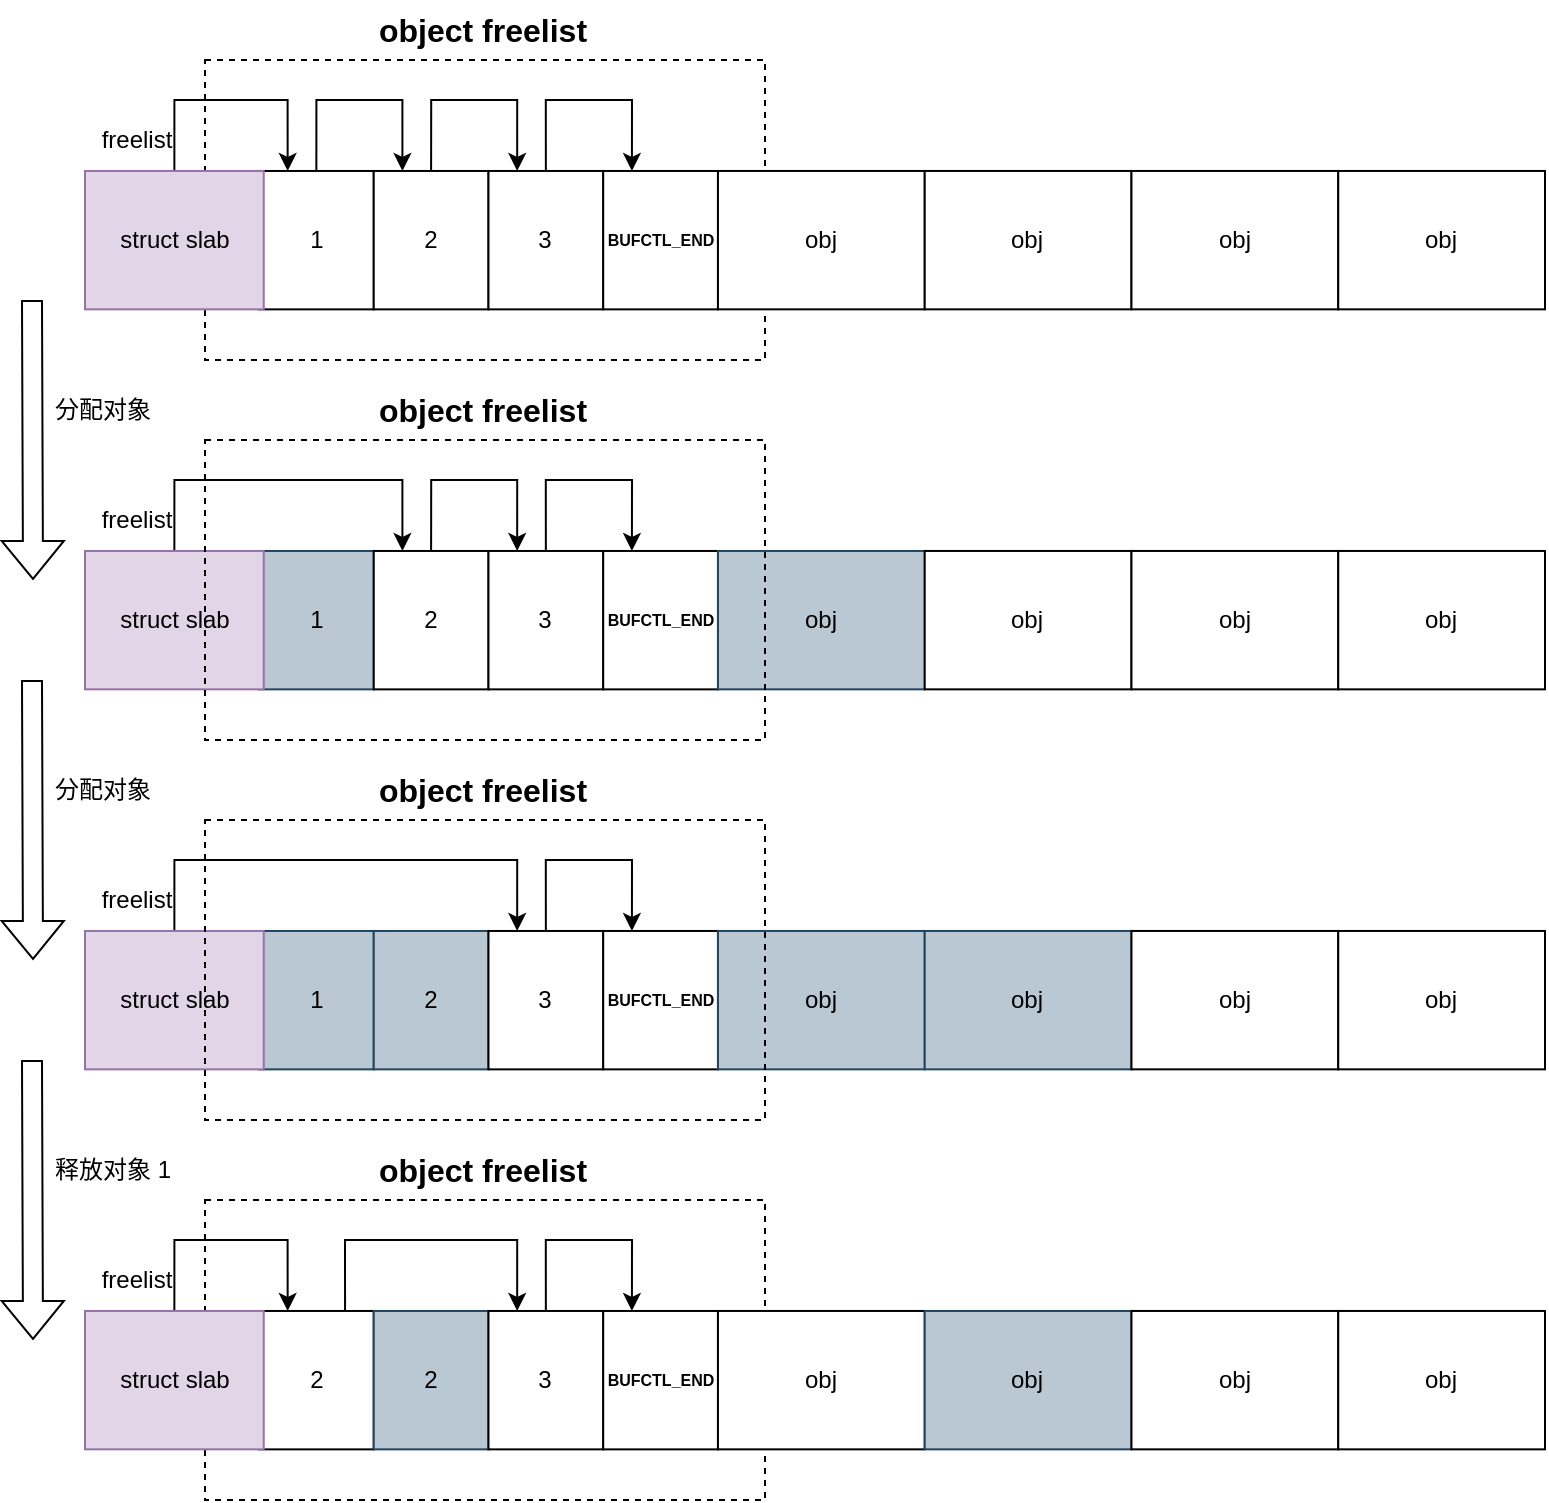 <mxfile version="21.2.1" type="device">
  <diagram name="第 1 页" id="Hbno2fDkqKCS5P1C41o5">
    <mxGraphModel dx="1115" dy="753" grid="1" gridSize="10" guides="1" tooltips="1" connect="1" arrows="1" fold="1" page="1" pageScale="1" pageWidth="827" pageHeight="1169" math="0" shadow="0">
      <root>
        <mxCell id="0" />
        <mxCell id="1" parent="0" />
        <mxCell id="fjvxwCez0zUWq7b_aYz9-40" value="" style="rounded=0;labelBackgroundColor=none;fontFamily=宋体;fillColor=none;dashed=1;" vertex="1" parent="1">
          <mxGeometry x="106.5" y="100" width="280" height="150" as="geometry" />
        </mxCell>
        <mxCell id="fjvxwCez0zUWq7b_aYz9-109" value="" style="rounded=0;labelBackgroundColor=none;fontFamily=宋体;fillColor=none;dashed=1;movable=1;resizable=1;rotatable=1;deletable=1;editable=1;locked=0;connectable=1;" vertex="1" parent="1">
          <mxGeometry x="106.5" y="670" width="280" height="150" as="geometry" />
        </mxCell>
        <mxCell id="fjvxwCez0zUWq7b_aYz9-2" value="1" style="rounded=0;whiteSpace=wrap;html=1;shadow=0;container=0;" vertex="1" parent="1">
          <mxGeometry x="133.5" y="155.484" width="57.371" height="69.194" as="geometry" />
        </mxCell>
        <mxCell id="fjvxwCez0zUWq7b_aYz9-3" value="2" style="rounded=0;whiteSpace=wrap;html=1;shadow=0;container=0;" vertex="1" parent="1">
          <mxGeometry x="190.871" y="155.484" width="57.371" height="69.194" as="geometry" />
        </mxCell>
        <mxCell id="fjvxwCez0zUWq7b_aYz9-5" style="edgeStyle=orthogonalEdgeStyle;rounded=0;orthogonalLoop=1;jettySize=auto;html=1;exitX=0.5;exitY=0;exitDx=0;exitDy=0;entryX=0.25;entryY=0;entryDx=0;entryDy=0;" edge="1" parent="1" source="fjvxwCez0zUWq7b_aYz9-2" target="fjvxwCez0zUWq7b_aYz9-3">
          <mxGeometry relative="1" as="geometry">
            <Array as="points">
              <mxPoint x="162.185" y="120" />
              <mxPoint x="205.213" y="120" />
            </Array>
          </mxGeometry>
        </mxCell>
        <mxCell id="fjvxwCez0zUWq7b_aYz9-6" value="3" style="rounded=0;whiteSpace=wrap;html=1;shadow=0;container=0;" vertex="1" parent="1">
          <mxGeometry x="248.242" y="155.484" width="57.371" height="69.194" as="geometry" />
        </mxCell>
        <mxCell id="fjvxwCez0zUWq7b_aYz9-8" style="edgeStyle=orthogonalEdgeStyle;rounded=0;orthogonalLoop=1;jettySize=auto;html=1;exitX=0.5;exitY=0;exitDx=0;exitDy=0;entryX=0.25;entryY=0;entryDx=0;entryDy=0;" edge="1" parent="1" source="fjvxwCez0zUWq7b_aYz9-3" target="fjvxwCez0zUWq7b_aYz9-6">
          <mxGeometry relative="1" as="geometry">
            <Array as="points">
              <mxPoint x="219.556" y="120" />
              <mxPoint x="262.584" y="120" />
            </Array>
          </mxGeometry>
        </mxCell>
        <mxCell id="fjvxwCez0zUWq7b_aYz9-9" value="&lt;p style=&quot;line-height: 120%;&quot;&gt;&lt;font style=&quot;font-size: 8px;&quot;&gt;&lt;b&gt;BUFCTL_END&lt;/b&gt;&lt;/font&gt;&lt;/p&gt;" style="rounded=0;whiteSpace=wrap;html=1;shadow=0;container=0;" vertex="1" parent="1">
          <mxGeometry x="305.612" y="155.484" width="57.371" height="69.194" as="geometry" />
        </mxCell>
        <mxCell id="fjvxwCez0zUWq7b_aYz9-10" style="edgeStyle=orthogonalEdgeStyle;rounded=0;orthogonalLoop=1;jettySize=auto;html=1;exitX=0.5;exitY=0;exitDx=0;exitDy=0;entryX=0.25;entryY=0;entryDx=0;entryDy=0;" edge="1" parent="1" source="fjvxwCez0zUWq7b_aYz9-6" target="fjvxwCez0zUWq7b_aYz9-9">
          <mxGeometry relative="1" as="geometry">
            <Array as="points">
              <mxPoint x="276.927" y="120" />
              <mxPoint x="319.955" y="120" />
            </Array>
          </mxGeometry>
        </mxCell>
        <mxCell id="fjvxwCez0zUWq7b_aYz9-12" value="obj" style="rounded=0;whiteSpace=wrap;html=1;shadow=0;movable=1;resizable=1;rotatable=1;deletable=1;editable=1;locked=0;connectable=1;container=0;" vertex="1" parent="1">
          <mxGeometry x="362.98" y="155.48" width="103.38" height="69.19" as="geometry" />
        </mxCell>
        <mxCell id="fjvxwCez0zUWq7b_aYz9-13" value="obj" style="rounded=0;whiteSpace=wrap;html=1;shadow=0;movable=1;resizable=1;rotatable=1;deletable=1;editable=1;locked=0;connectable=1;container=0;" vertex="1" parent="1">
          <mxGeometry x="466.36" y="155.48" width="103.38" height="69.19" as="geometry" />
        </mxCell>
        <mxCell id="fjvxwCez0zUWq7b_aYz9-14" value="obj" style="rounded=0;whiteSpace=wrap;html=1;shadow=0;movable=1;resizable=1;rotatable=1;deletable=1;editable=1;locked=0;connectable=1;container=0;" vertex="1" parent="1">
          <mxGeometry x="569.74" y="155.48" width="103.38" height="69.19" as="geometry" />
        </mxCell>
        <mxCell id="fjvxwCez0zUWq7b_aYz9-15" value="obj" style="rounded=0;whiteSpace=wrap;html=1;shadow=0;movable=1;resizable=1;rotatable=1;deletable=1;editable=1;locked=0;connectable=1;container=0;" vertex="1" parent="1">
          <mxGeometry x="673.12" y="155.48" width="103.38" height="69.19" as="geometry" />
        </mxCell>
        <mxCell id="fjvxwCez0zUWq7b_aYz9-16" style="edgeStyle=orthogonalEdgeStyle;rounded=0;orthogonalLoop=1;jettySize=auto;html=1;exitX=0.5;exitY=0;exitDx=0;exitDy=0;entryX=0.25;entryY=0;entryDx=0;entryDy=0;" edge="1" parent="1" source="fjvxwCez0zUWq7b_aYz9-17" target="fjvxwCez0zUWq7b_aYz9-2">
          <mxGeometry relative="1" as="geometry">
            <Array as="points">
              <mxPoint x="91.5" y="120" />
              <mxPoint x="147.5" y="120" />
            </Array>
          </mxGeometry>
        </mxCell>
        <mxCell id="fjvxwCez0zUWq7b_aYz9-17" value="struct slab" style="rounded=0;whiteSpace=wrap;html=1;shadow=0;container=0;fillColor=#e1d5e7;strokeColor=#9673a6;" vertex="1" parent="1">
          <mxGeometry x="46.5" y="155.48" width="89.37" height="69.19" as="geometry" />
        </mxCell>
        <mxCell id="fjvxwCez0zUWq7b_aYz9-18" value="freelist" style="text;html=1;align=center;verticalAlign=middle;resizable=0;points=[];autosize=1;strokeColor=none;fillColor=none;" vertex="1" parent="1">
          <mxGeometry x="42" y="125.48" width="60" height="30" as="geometry" />
        </mxCell>
        <mxCell id="fjvxwCez0zUWq7b_aYz9-19" value="&lt;b&gt;&lt;font style=&quot;font-size: 16px;&quot;&gt;object freelist&lt;/font&gt;&lt;/b&gt;" style="text;html=1;align=center;verticalAlign=middle;resizable=0;points=[];autosize=1;strokeColor=none;fillColor=none;" vertex="1" parent="1">
          <mxGeometry x="179.5" y="70" width="130" height="30" as="geometry" />
        </mxCell>
        <mxCell id="fjvxwCez0zUWq7b_aYz9-21" value="1" style="rounded=0;whiteSpace=wrap;html=1;shadow=0;container=0;fillColor=#bac8d3;strokeColor=#23445d;" vertex="1" parent="1">
          <mxGeometry x="133.5" y="345.484" width="57.371" height="69.194" as="geometry" />
        </mxCell>
        <mxCell id="fjvxwCez0zUWq7b_aYz9-22" value="2" style="rounded=0;whiteSpace=wrap;html=1;shadow=0;container=0;" vertex="1" parent="1">
          <mxGeometry x="190.871" y="345.484" width="57.371" height="69.194" as="geometry" />
        </mxCell>
        <mxCell id="fjvxwCez0zUWq7b_aYz9-24" value="3" style="rounded=0;whiteSpace=wrap;html=1;shadow=0;container=0;" vertex="1" parent="1">
          <mxGeometry x="248.242" y="345.484" width="57.371" height="69.194" as="geometry" />
        </mxCell>
        <mxCell id="fjvxwCez0zUWq7b_aYz9-26" style="edgeStyle=orthogonalEdgeStyle;rounded=0;orthogonalLoop=1;jettySize=auto;html=1;exitX=0.5;exitY=0;exitDx=0;exitDy=0;entryX=0.25;entryY=0;entryDx=0;entryDy=0;" edge="1" parent="1" source="fjvxwCez0zUWq7b_aYz9-22" target="fjvxwCez0zUWq7b_aYz9-24">
          <mxGeometry relative="1" as="geometry">
            <Array as="points">
              <mxPoint x="219.556" y="310" />
              <mxPoint x="262.584" y="310" />
            </Array>
          </mxGeometry>
        </mxCell>
        <mxCell id="fjvxwCez0zUWq7b_aYz9-27" value="&lt;p style=&quot;line-height: 120%;&quot;&gt;&lt;font style=&quot;font-size: 8px;&quot;&gt;&lt;b&gt;BUFCTL_END&lt;/b&gt;&lt;/font&gt;&lt;/p&gt;" style="rounded=0;whiteSpace=wrap;html=1;shadow=0;container=0;" vertex="1" parent="1">
          <mxGeometry x="305.612" y="345.484" width="57.371" height="69.194" as="geometry" />
        </mxCell>
        <mxCell id="fjvxwCez0zUWq7b_aYz9-28" style="edgeStyle=orthogonalEdgeStyle;rounded=0;orthogonalLoop=1;jettySize=auto;html=1;exitX=0.5;exitY=0;exitDx=0;exitDy=0;entryX=0.25;entryY=0;entryDx=0;entryDy=0;" edge="1" parent="1" source="fjvxwCez0zUWq7b_aYz9-24" target="fjvxwCez0zUWq7b_aYz9-27">
          <mxGeometry relative="1" as="geometry">
            <Array as="points">
              <mxPoint x="276.927" y="310" />
              <mxPoint x="319.955" y="310" />
            </Array>
          </mxGeometry>
        </mxCell>
        <mxCell id="fjvxwCez0zUWq7b_aYz9-30" value="obj" style="rounded=0;whiteSpace=wrap;html=1;shadow=0;movable=1;resizable=1;rotatable=1;deletable=1;editable=1;locked=0;connectable=1;container=0;fillColor=#bac8d3;strokeColor=#23445d;" vertex="1" parent="1">
          <mxGeometry x="362.98" y="345.48" width="103.38" height="69.19" as="geometry" />
        </mxCell>
        <mxCell id="fjvxwCez0zUWq7b_aYz9-31" value="obj" style="rounded=0;whiteSpace=wrap;html=1;shadow=0;movable=1;resizable=1;rotatable=1;deletable=1;editable=1;locked=0;connectable=1;container=0;" vertex="1" parent="1">
          <mxGeometry x="466.36" y="345.48" width="103.38" height="69.19" as="geometry" />
        </mxCell>
        <mxCell id="fjvxwCez0zUWq7b_aYz9-32" value="obj" style="rounded=0;whiteSpace=wrap;html=1;shadow=0;movable=1;resizable=1;rotatable=1;deletable=1;editable=1;locked=0;connectable=1;container=0;" vertex="1" parent="1">
          <mxGeometry x="569.74" y="345.48" width="103.38" height="69.19" as="geometry" />
        </mxCell>
        <mxCell id="fjvxwCez0zUWq7b_aYz9-33" value="obj" style="rounded=0;whiteSpace=wrap;html=1;shadow=0;movable=1;resizable=1;rotatable=1;deletable=1;editable=1;locked=0;connectable=1;container=0;" vertex="1" parent="1">
          <mxGeometry x="673.12" y="345.48" width="103.38" height="69.19" as="geometry" />
        </mxCell>
        <mxCell id="fjvxwCez0zUWq7b_aYz9-34" style="edgeStyle=orthogonalEdgeStyle;rounded=0;orthogonalLoop=1;jettySize=auto;html=1;exitX=0.5;exitY=0;exitDx=0;exitDy=0;entryX=0.25;entryY=0;entryDx=0;entryDy=0;" edge="1" parent="1" source="fjvxwCez0zUWq7b_aYz9-35" target="fjvxwCez0zUWq7b_aYz9-22">
          <mxGeometry relative="1" as="geometry">
            <Array as="points">
              <mxPoint x="91.25" y="310" />
              <mxPoint x="204.25" y="310" />
            </Array>
          </mxGeometry>
        </mxCell>
        <mxCell id="fjvxwCez0zUWq7b_aYz9-35" value="struct slab" style="rounded=0;whiteSpace=wrap;html=1;shadow=0;container=0;fillColor=#e1d5e7;strokeColor=#9673a6;" vertex="1" parent="1">
          <mxGeometry x="46.5" y="345.48" width="89.37" height="69.19" as="geometry" />
        </mxCell>
        <mxCell id="fjvxwCez0zUWq7b_aYz9-36" value="freelist" style="text;html=1;align=center;verticalAlign=middle;resizable=0;points=[];autosize=1;strokeColor=none;fillColor=none;" vertex="1" parent="1">
          <mxGeometry x="42" y="315.48" width="60" height="30" as="geometry" />
        </mxCell>
        <mxCell id="fjvxwCez0zUWq7b_aYz9-37" value="&lt;b&gt;&lt;font style=&quot;font-size: 16px;&quot;&gt;object freelist&lt;/font&gt;&lt;/b&gt;" style="text;html=1;align=center;verticalAlign=middle;resizable=0;points=[];autosize=1;strokeColor=none;fillColor=none;" vertex="1" parent="1">
          <mxGeometry x="179.5" y="260" width="130" height="30" as="geometry" />
        </mxCell>
        <mxCell id="fjvxwCez0zUWq7b_aYz9-41" value="" style="rounded=0;labelBackgroundColor=none;fontFamily=宋体;fillColor=none;dashed=1;movable=1;resizable=1;rotatable=1;deletable=1;editable=1;locked=0;connectable=1;" vertex="1" parent="1">
          <mxGeometry x="106.5" y="290" width="280" height="150" as="geometry" />
        </mxCell>
        <mxCell id="fjvxwCez0zUWq7b_aYz9-43" value="" style="shape=flexArrow;endArrow=classic;html=1;rounded=0;" edge="1" parent="1">
          <mxGeometry width="50" height="50" relative="1" as="geometry">
            <mxPoint x="20" y="220" as="sourcePoint" />
            <mxPoint x="20.5" y="360" as="targetPoint" />
          </mxGeometry>
        </mxCell>
        <mxCell id="fjvxwCez0zUWq7b_aYz9-44" value="分配对象" style="text;html=1;align=center;verticalAlign=middle;resizable=0;points=[];autosize=1;strokeColor=none;fillColor=none;" vertex="1" parent="1">
          <mxGeometry x="20" y="260" width="70" height="30" as="geometry" />
        </mxCell>
        <mxCell id="fjvxwCez0zUWq7b_aYz9-61" value="1" style="rounded=0;whiteSpace=wrap;html=1;shadow=0;container=0;fillColor=#bac8d3;strokeColor=#23445d;" vertex="1" parent="1">
          <mxGeometry x="133.5" y="535.484" width="57.371" height="69.194" as="geometry" />
        </mxCell>
        <mxCell id="fjvxwCez0zUWq7b_aYz9-62" value="2" style="rounded=0;whiteSpace=wrap;html=1;shadow=0;container=0;fillColor=#bac8d3;strokeColor=#23445d;" vertex="1" parent="1">
          <mxGeometry x="190.871" y="535.484" width="57.371" height="69.194" as="geometry" />
        </mxCell>
        <mxCell id="fjvxwCez0zUWq7b_aYz9-63" value="3" style="rounded=0;whiteSpace=wrap;html=1;shadow=0;container=0;" vertex="1" parent="1">
          <mxGeometry x="248.242" y="535.484" width="57.371" height="69.194" as="geometry" />
        </mxCell>
        <mxCell id="fjvxwCez0zUWq7b_aYz9-65" value="&lt;p style=&quot;line-height: 120%;&quot;&gt;&lt;font style=&quot;font-size: 8px;&quot;&gt;&lt;b&gt;BUFCTL_END&lt;/b&gt;&lt;/font&gt;&lt;/p&gt;" style="rounded=0;whiteSpace=wrap;html=1;shadow=0;container=0;" vertex="1" parent="1">
          <mxGeometry x="305.612" y="535.484" width="57.371" height="69.194" as="geometry" />
        </mxCell>
        <mxCell id="fjvxwCez0zUWq7b_aYz9-66" style="edgeStyle=orthogonalEdgeStyle;rounded=0;orthogonalLoop=1;jettySize=auto;html=1;exitX=0.5;exitY=0;exitDx=0;exitDy=0;entryX=0.25;entryY=0;entryDx=0;entryDy=0;" edge="1" parent="1" source="fjvxwCez0zUWq7b_aYz9-63" target="fjvxwCez0zUWq7b_aYz9-65">
          <mxGeometry relative="1" as="geometry">
            <Array as="points">
              <mxPoint x="276.927" y="500" />
              <mxPoint x="319.955" y="500" />
            </Array>
          </mxGeometry>
        </mxCell>
        <mxCell id="fjvxwCez0zUWq7b_aYz9-67" value="obj" style="rounded=0;whiteSpace=wrap;html=1;shadow=0;movable=1;resizable=1;rotatable=1;deletable=1;editable=1;locked=0;connectable=1;container=0;fillColor=#bac8d3;strokeColor=#23445d;" vertex="1" parent="1">
          <mxGeometry x="362.98" y="535.48" width="103.38" height="69.19" as="geometry" />
        </mxCell>
        <mxCell id="fjvxwCez0zUWq7b_aYz9-68" value="obj" style="rounded=0;whiteSpace=wrap;html=1;shadow=0;movable=1;resizable=1;rotatable=1;deletable=1;editable=1;locked=0;connectable=1;container=0;fillColor=#bac8d3;strokeColor=#23445d;" vertex="1" parent="1">
          <mxGeometry x="466.36" y="535.48" width="103.38" height="69.19" as="geometry" />
        </mxCell>
        <mxCell id="fjvxwCez0zUWq7b_aYz9-69" value="obj" style="rounded=0;whiteSpace=wrap;html=1;shadow=0;movable=1;resizable=1;rotatable=1;deletable=1;editable=1;locked=0;connectable=1;container=0;" vertex="1" parent="1">
          <mxGeometry x="569.74" y="535.48" width="103.38" height="69.19" as="geometry" />
        </mxCell>
        <mxCell id="fjvxwCez0zUWq7b_aYz9-70" value="obj" style="rounded=0;whiteSpace=wrap;html=1;shadow=0;movable=1;resizable=1;rotatable=1;deletable=1;editable=1;locked=0;connectable=1;container=0;" vertex="1" parent="1">
          <mxGeometry x="673.12" y="535.48" width="103.38" height="69.19" as="geometry" />
        </mxCell>
        <mxCell id="fjvxwCez0zUWq7b_aYz9-71" style="edgeStyle=orthogonalEdgeStyle;rounded=0;orthogonalLoop=1;jettySize=auto;html=1;exitX=0.5;exitY=0;exitDx=0;exitDy=0;entryX=0.25;entryY=0;entryDx=0;entryDy=0;" edge="1" parent="1" source="fjvxwCez0zUWq7b_aYz9-72" target="fjvxwCez0zUWq7b_aYz9-63">
          <mxGeometry relative="1" as="geometry">
            <Array as="points">
              <mxPoint x="91" y="500" />
              <mxPoint x="263" y="500" />
            </Array>
          </mxGeometry>
        </mxCell>
        <mxCell id="fjvxwCez0zUWq7b_aYz9-72" value="struct slab" style="rounded=0;whiteSpace=wrap;html=1;shadow=0;container=0;fillColor=#e1d5e7;strokeColor=#9673a6;" vertex="1" parent="1">
          <mxGeometry x="46.5" y="535.48" width="89.37" height="69.19" as="geometry" />
        </mxCell>
        <mxCell id="fjvxwCez0zUWq7b_aYz9-73" value="freelist" style="text;html=1;align=center;verticalAlign=middle;resizable=0;points=[];autosize=1;strokeColor=none;fillColor=none;" vertex="1" parent="1">
          <mxGeometry x="42" y="505.48" width="60" height="30" as="geometry" />
        </mxCell>
        <mxCell id="fjvxwCez0zUWq7b_aYz9-74" value="&lt;b&gt;&lt;font style=&quot;font-size: 16px;&quot;&gt;object freelist&lt;/font&gt;&lt;/b&gt;" style="text;html=1;align=center;verticalAlign=middle;resizable=0;points=[];autosize=1;strokeColor=none;fillColor=none;" vertex="1" parent="1">
          <mxGeometry x="179.5" y="450" width="130" height="30" as="geometry" />
        </mxCell>
        <mxCell id="fjvxwCez0zUWq7b_aYz9-76" value="" style="shape=flexArrow;endArrow=classic;html=1;rounded=0;" edge="1" parent="1">
          <mxGeometry width="50" height="50" relative="1" as="geometry">
            <mxPoint x="20" y="410" as="sourcePoint" />
            <mxPoint x="20.5" y="550" as="targetPoint" />
          </mxGeometry>
        </mxCell>
        <mxCell id="fjvxwCez0zUWq7b_aYz9-77" value="分配对象" style="text;html=1;align=center;verticalAlign=middle;resizable=0;points=[];autosize=1;strokeColor=none;fillColor=none;" vertex="1" parent="1">
          <mxGeometry x="20" y="450" width="70" height="30" as="geometry" />
        </mxCell>
        <mxCell id="fjvxwCez0zUWq7b_aYz9-113" style="edgeStyle=orthogonalEdgeStyle;rounded=0;orthogonalLoop=1;jettySize=auto;html=1;exitX=0.75;exitY=0;exitDx=0;exitDy=0;entryX=0.25;entryY=0;entryDx=0;entryDy=0;" edge="1" parent="1" source="fjvxwCez0zUWq7b_aYz9-95" target="fjvxwCez0zUWq7b_aYz9-97">
          <mxGeometry relative="1" as="geometry">
            <Array as="points">
              <mxPoint x="177" y="690" />
              <mxPoint x="263" y="690" />
            </Array>
          </mxGeometry>
        </mxCell>
        <mxCell id="fjvxwCez0zUWq7b_aYz9-95" value="2" style="rounded=0;whiteSpace=wrap;html=1;shadow=0;container=0;" vertex="1" parent="1">
          <mxGeometry x="133.5" y="725.484" width="57.371" height="69.194" as="geometry" />
        </mxCell>
        <mxCell id="fjvxwCez0zUWq7b_aYz9-96" value="2" style="rounded=0;whiteSpace=wrap;html=1;shadow=0;container=0;fillColor=#bac8d3;strokeColor=#23445d;" vertex="1" parent="1">
          <mxGeometry x="190.871" y="725.484" width="57.371" height="69.194" as="geometry" />
        </mxCell>
        <mxCell id="fjvxwCez0zUWq7b_aYz9-97" value="3" style="rounded=0;whiteSpace=wrap;html=1;shadow=0;container=0;" vertex="1" parent="1">
          <mxGeometry x="248.242" y="725.484" width="57.371" height="69.194" as="geometry" />
        </mxCell>
        <mxCell id="fjvxwCez0zUWq7b_aYz9-99" value="&lt;p style=&quot;line-height: 120%;&quot;&gt;&lt;font style=&quot;font-size: 8px;&quot;&gt;&lt;b&gt;BUFCTL_END&lt;/b&gt;&lt;/font&gt;&lt;/p&gt;" style="rounded=0;whiteSpace=wrap;html=1;shadow=0;container=0;" vertex="1" parent="1">
          <mxGeometry x="305.612" y="725.484" width="57.371" height="69.194" as="geometry" />
        </mxCell>
        <mxCell id="fjvxwCez0zUWq7b_aYz9-100" style="edgeStyle=orthogonalEdgeStyle;rounded=0;orthogonalLoop=1;jettySize=auto;html=1;exitX=0.5;exitY=0;exitDx=0;exitDy=0;entryX=0.25;entryY=0;entryDx=0;entryDy=0;" edge="1" parent="1" source="fjvxwCez0zUWq7b_aYz9-97" target="fjvxwCez0zUWq7b_aYz9-99">
          <mxGeometry relative="1" as="geometry">
            <Array as="points">
              <mxPoint x="276.927" y="690" />
              <mxPoint x="319.955" y="690" />
            </Array>
          </mxGeometry>
        </mxCell>
        <mxCell id="fjvxwCez0zUWq7b_aYz9-101" value="obj" style="rounded=0;whiteSpace=wrap;html=1;shadow=0;movable=1;resizable=1;rotatable=1;deletable=1;editable=1;locked=0;connectable=1;container=0;" vertex="1" parent="1">
          <mxGeometry x="362.98" y="725.48" width="103.38" height="69.19" as="geometry" />
        </mxCell>
        <mxCell id="fjvxwCez0zUWq7b_aYz9-102" value="obj" style="rounded=0;whiteSpace=wrap;html=1;shadow=0;movable=1;resizable=1;rotatable=1;deletable=1;editable=1;locked=0;connectable=1;container=0;fillColor=#bac8d3;strokeColor=#23445d;" vertex="1" parent="1">
          <mxGeometry x="466.36" y="725.48" width="103.38" height="69.19" as="geometry" />
        </mxCell>
        <mxCell id="fjvxwCez0zUWq7b_aYz9-103" value="obj" style="rounded=0;whiteSpace=wrap;html=1;shadow=0;movable=1;resizable=1;rotatable=1;deletable=1;editable=1;locked=0;connectable=1;container=0;" vertex="1" parent="1">
          <mxGeometry x="569.74" y="725.48" width="103.38" height="69.19" as="geometry" />
        </mxCell>
        <mxCell id="fjvxwCez0zUWq7b_aYz9-104" value="obj" style="rounded=0;whiteSpace=wrap;html=1;shadow=0;movable=1;resizable=1;rotatable=1;deletable=1;editable=1;locked=0;connectable=1;container=0;" vertex="1" parent="1">
          <mxGeometry x="673.12" y="725.48" width="103.38" height="69.19" as="geometry" />
        </mxCell>
        <mxCell id="fjvxwCez0zUWq7b_aYz9-105" style="edgeStyle=orthogonalEdgeStyle;rounded=0;orthogonalLoop=1;jettySize=auto;html=1;exitX=0.5;exitY=0;exitDx=0;exitDy=0;entryX=0.25;entryY=0;entryDx=0;entryDy=0;" edge="1" parent="1" source="fjvxwCez0zUWq7b_aYz9-106" target="fjvxwCez0zUWq7b_aYz9-95">
          <mxGeometry relative="1" as="geometry">
            <Array as="points">
              <mxPoint x="91" y="690" />
              <mxPoint x="148" y="690" />
            </Array>
          </mxGeometry>
        </mxCell>
        <mxCell id="fjvxwCez0zUWq7b_aYz9-106" value="struct slab" style="rounded=0;whiteSpace=wrap;html=1;shadow=0;container=0;fillColor=#e1d5e7;strokeColor=#9673a6;" vertex="1" parent="1">
          <mxGeometry x="46.5" y="725.48" width="89.37" height="69.19" as="geometry" />
        </mxCell>
        <mxCell id="fjvxwCez0zUWq7b_aYz9-107" value="freelist" style="text;html=1;align=center;verticalAlign=middle;resizable=0;points=[];autosize=1;strokeColor=none;fillColor=none;" vertex="1" parent="1">
          <mxGeometry x="42" y="695.48" width="60" height="30" as="geometry" />
        </mxCell>
        <mxCell id="fjvxwCez0zUWq7b_aYz9-108" value="&lt;b&gt;&lt;font style=&quot;font-size: 16px;&quot;&gt;object freelist&lt;/font&gt;&lt;/b&gt;" style="text;html=1;align=center;verticalAlign=middle;resizable=0;points=[];autosize=1;strokeColor=none;fillColor=none;" vertex="1" parent="1">
          <mxGeometry x="179.5" y="640" width="130" height="30" as="geometry" />
        </mxCell>
        <mxCell id="fjvxwCez0zUWq7b_aYz9-110" value="" style="shape=flexArrow;endArrow=classic;html=1;rounded=0;" edge="1" parent="1">
          <mxGeometry width="50" height="50" relative="1" as="geometry">
            <mxPoint x="20" y="600" as="sourcePoint" />
            <mxPoint x="20.5" y="740" as="targetPoint" />
          </mxGeometry>
        </mxCell>
        <mxCell id="fjvxwCez0zUWq7b_aYz9-111" value="释放对象 1" style="text;html=1;align=center;verticalAlign=middle;resizable=0;points=[];autosize=1;strokeColor=none;fillColor=none;" vertex="1" parent="1">
          <mxGeometry x="20" y="640" width="80" height="30" as="geometry" />
        </mxCell>
        <mxCell id="fjvxwCez0zUWq7b_aYz9-75" value="" style="rounded=0;labelBackgroundColor=none;fontFamily=宋体;fillColor=none;dashed=1;movable=1;resizable=1;rotatable=1;deletable=1;editable=1;locked=0;connectable=1;" vertex="1" parent="1">
          <mxGeometry x="106.5" y="480" width="280" height="150" as="geometry" />
        </mxCell>
      </root>
    </mxGraphModel>
  </diagram>
</mxfile>
